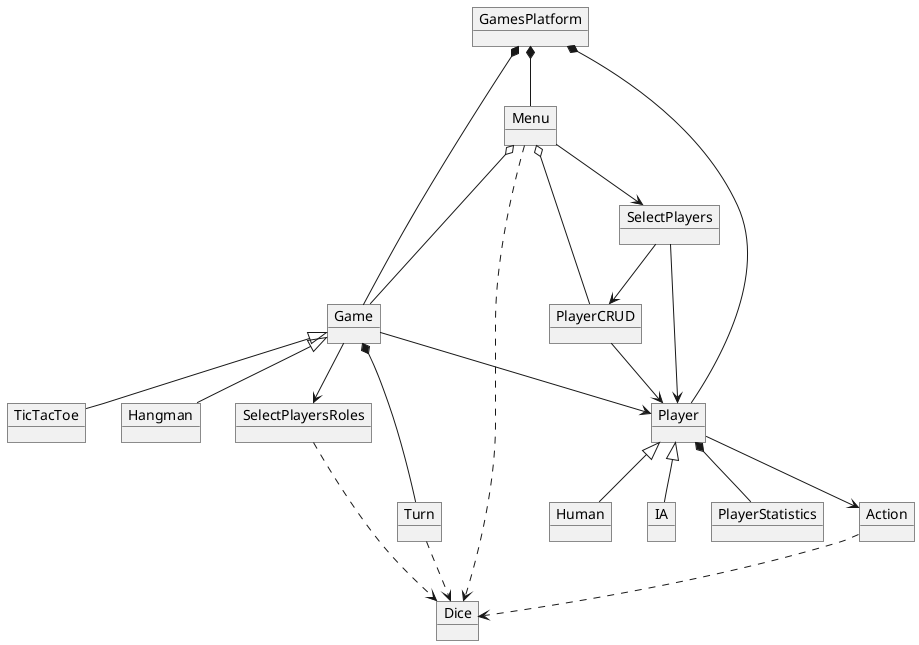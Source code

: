 @startuml
Object GamesPlatform
Object Game
Object TicTacToe
Object Hangman
Object Turn
Object Player
Object Human
Object IA
Object PlayerStatistics
Object Action
Object Menu
Object Dice
Object PlayerCRUD
Object SelectPlayers
Object SelectPlayersRoles

GamesPlatform *-- Menu
GamesPlatform *-- Player
GamesPlatform *-- Game

Menu o-- PlayerCRUD
Menu o-- Game
Menu --> SelectPlayers
Menu ..> Dice

PlayerCRUD --> Player

SelectPlayers --> PlayerCRUD
SelectPlayers --> Player

Game *-- Turn
Game --> SelectPlayersRoles
Game --> Player
Game <|-- TicTacToe
Game <|-- Hangman

Turn ..> Dice

Player *-- PlayerStatistics
Player --> Action
Player <|-- Human
Player <|-- IA

Action ..> Dice

SelectPlayersRoles ..> Dice
@enduml